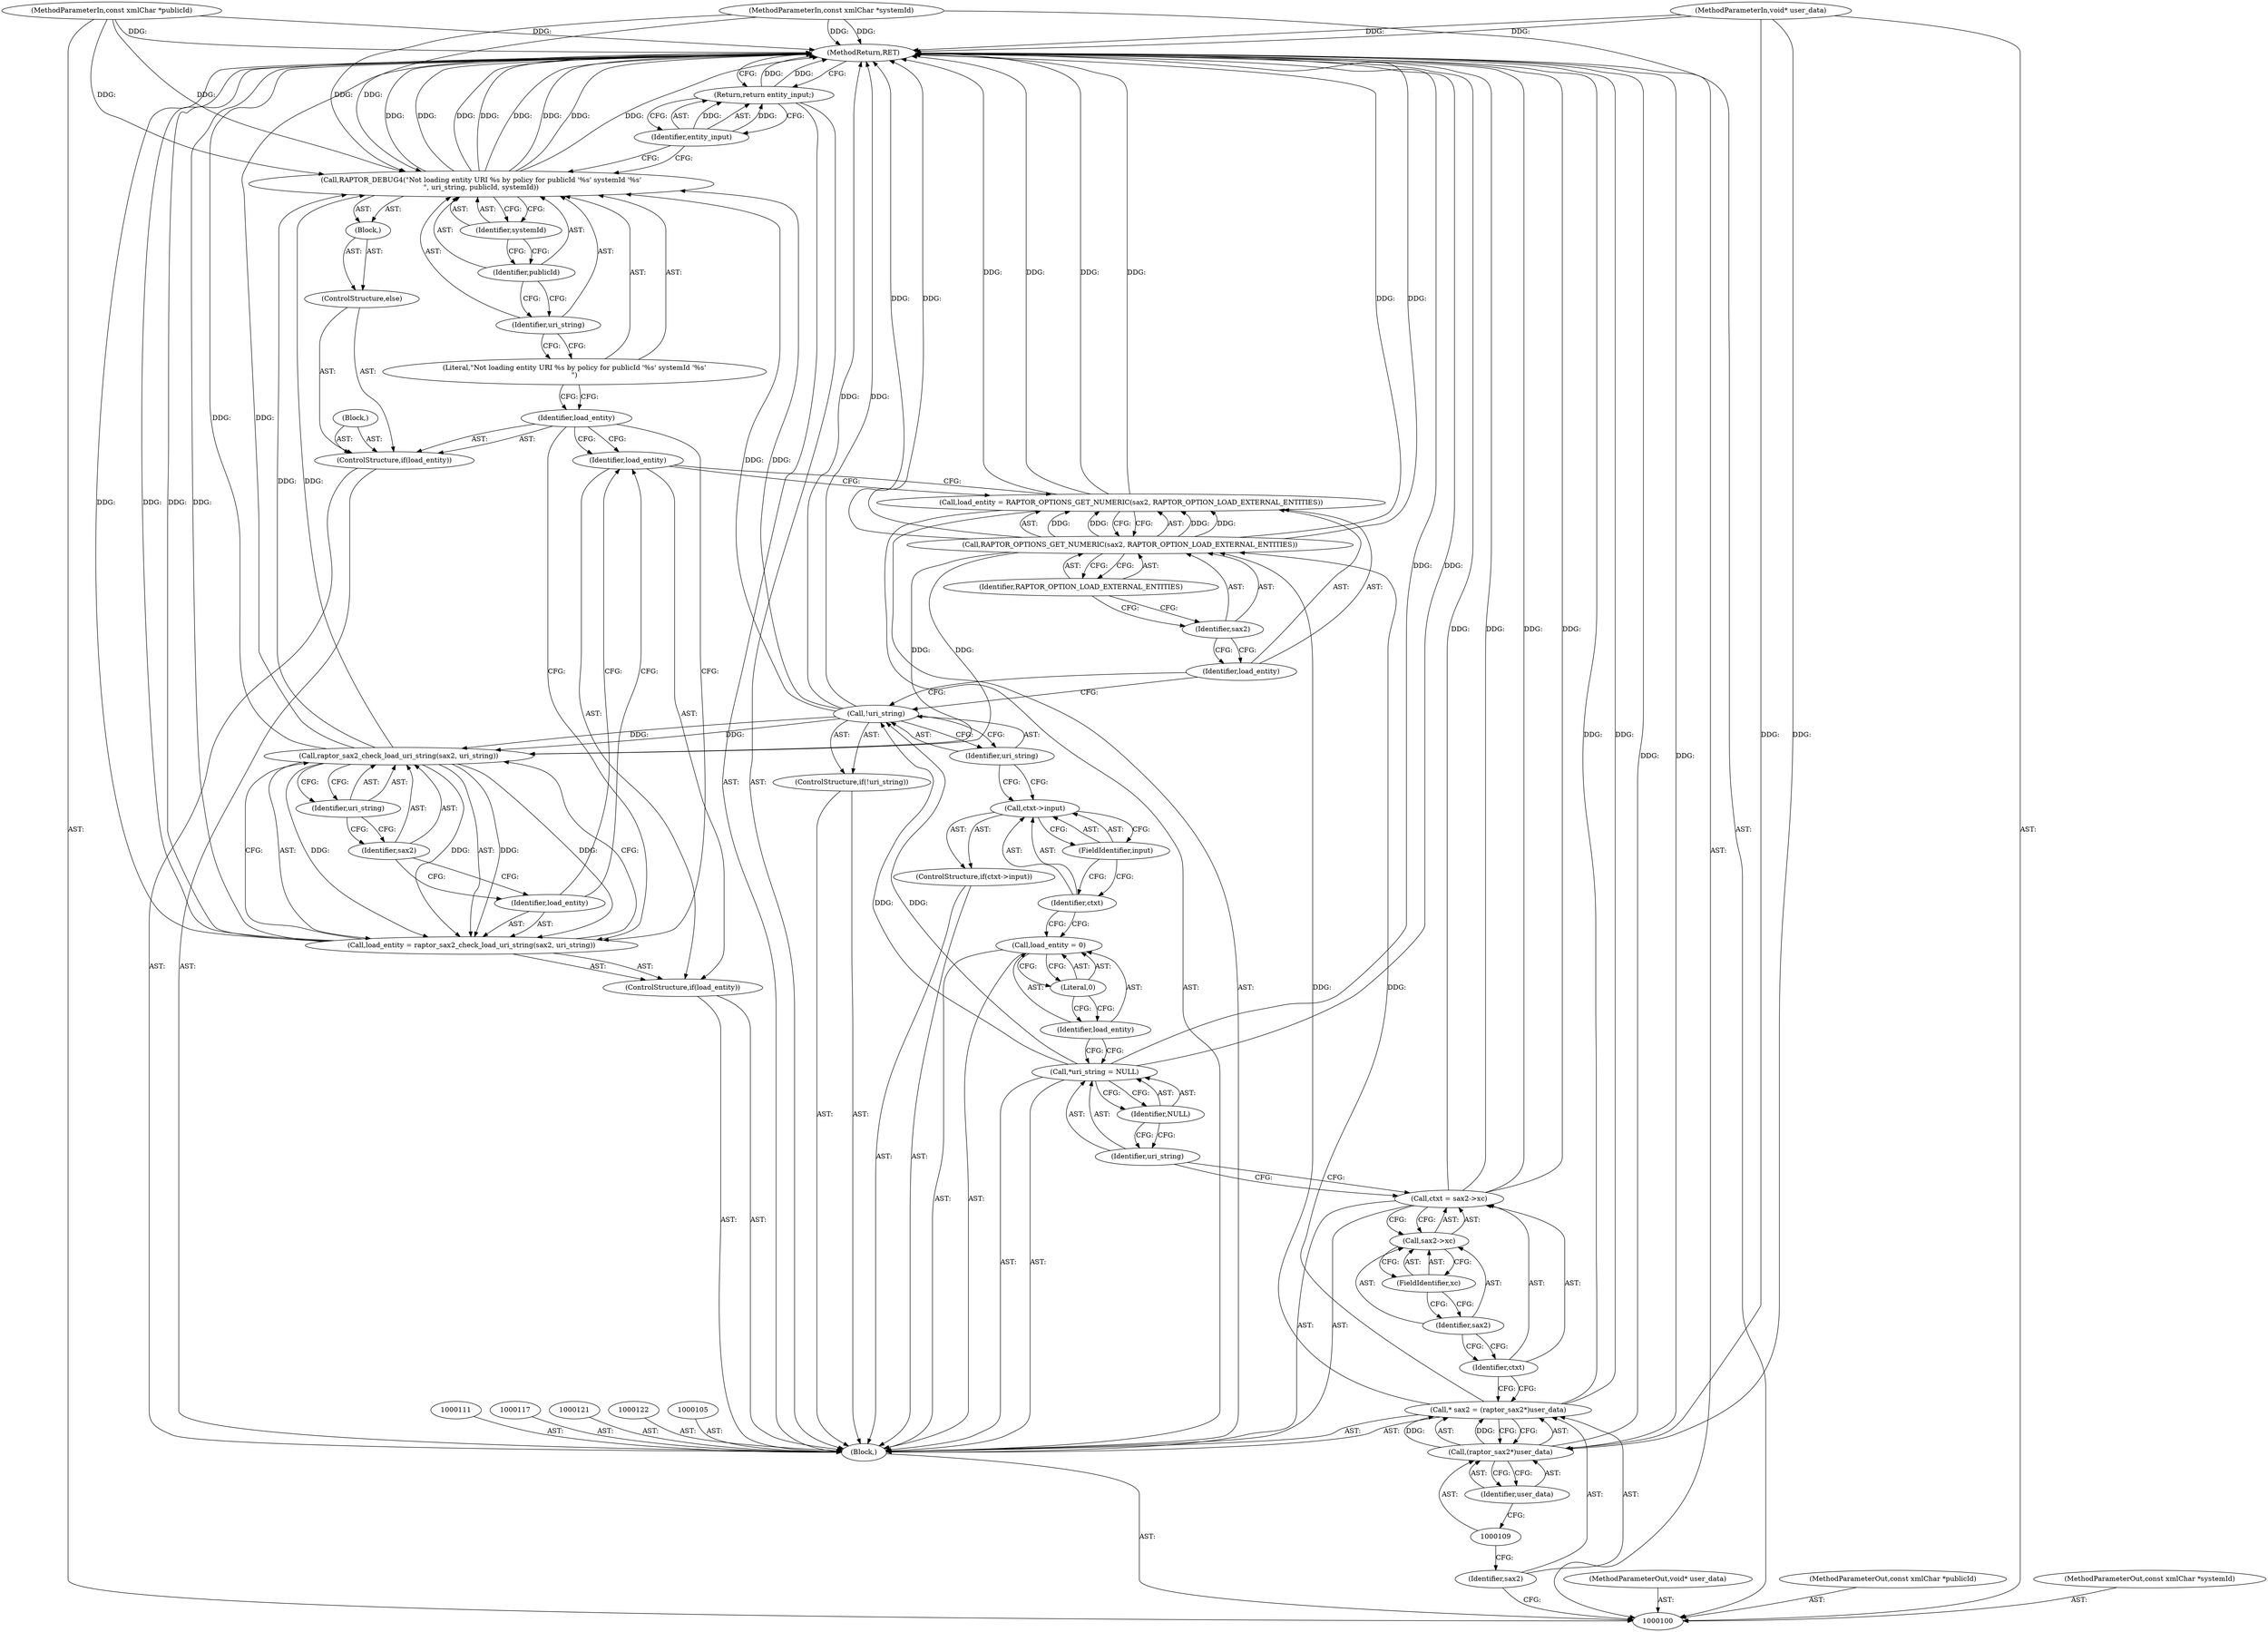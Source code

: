 digraph "0_raptor_a676f235309a59d4aa78eeffd2574ae5d341fcb0_1" {
"1000157" [label="(MethodReturn,RET)"];
"1000101" [label="(MethodParameterIn,void* user_data)"];
"1000205" [label="(MethodParameterOut,void* user_data)"];
"1000129" [label="(FieldIdentifier,input)"];
"1000126" [label="(ControlStructure,if(ctxt->input))"];
"1000127" [label="(Call,ctxt->input)"];
"1000128" [label="(Identifier,ctxt)"];
"1000130" [label="(ControlStructure,if(!uri_string))"];
"1000131" [label="(Call,!uri_string)"];
"1000132" [label="(Identifier,uri_string)"];
"1000135" [label="(Call,RAPTOR_OPTIONS_GET_NUMERIC(sax2, RAPTOR_OPTION_LOAD_EXTERNAL_ENTITIES))"];
"1000133" [label="(Call,load_entity = RAPTOR_OPTIONS_GET_NUMERIC(sax2, RAPTOR_OPTION_LOAD_EXTERNAL_ENTITIES))"];
"1000134" [label="(Identifier,load_entity)"];
"1000136" [label="(Identifier,sax2)"];
"1000137" [label="(Identifier,RAPTOR_OPTION_LOAD_EXTERNAL_ENTITIES)"];
"1000138" [label="(ControlStructure,if(load_entity))"];
"1000139" [label="(Identifier,load_entity)"];
"1000142" [label="(Call,raptor_sax2_check_load_uri_string(sax2, uri_string))"];
"1000140" [label="(Call,load_entity = raptor_sax2_check_load_uri_string(sax2, uri_string))"];
"1000141" [label="(Identifier,load_entity)"];
"1000143" [label="(Identifier,sax2)"];
"1000144" [label="(Identifier,uri_string)"];
"1000102" [label="(MethodParameterIn,const xmlChar *publicId)"];
"1000206" [label="(MethodParameterOut,const xmlChar *publicId)"];
"1000103" [label="(MethodParameterIn,const xmlChar *systemId)"];
"1000207" [label="(MethodParameterOut,const xmlChar *systemId)"];
"1000147" [label="(Block,)"];
"1000145" [label="(ControlStructure,if(load_entity))"];
"1000146" [label="(Identifier,load_entity)"];
"1000148" [label="(ControlStructure,else)"];
"1000149" [label="(Block,)"];
"1000153" [label="(Identifier,publicId)"];
"1000154" [label="(Identifier,systemId)"];
"1000151" [label="(Literal,\"Not loading entity URI %s by policy for publicId '%s' systemId '%s'\n\")"];
"1000150" [label="(Call,RAPTOR_DEBUG4(\"Not loading entity URI %s by policy for publicId '%s' systemId '%s'\n\", uri_string, publicId, systemId))"];
"1000152" [label="(Identifier,uri_string)"];
"1000155" [label="(Return,return entity_input;)"];
"1000156" [label="(Identifier,entity_input)"];
"1000104" [label="(Block,)"];
"1000106" [label="(Call,* sax2 = (raptor_sax2*)user_data)"];
"1000107" [label="(Identifier,sax2)"];
"1000108" [label="(Call,(raptor_sax2*)user_data)"];
"1000110" [label="(Identifier,user_data)"];
"1000112" [label="(Call,ctxt = sax2->xc)"];
"1000113" [label="(Identifier,ctxt)"];
"1000114" [label="(Call,sax2->xc)"];
"1000115" [label="(Identifier,sax2)"];
"1000116" [label="(FieldIdentifier,xc)"];
"1000118" [label="(Call,*uri_string = NULL)"];
"1000119" [label="(Identifier,uri_string)"];
"1000120" [label="(Identifier,NULL)"];
"1000125" [label="(Literal,0)"];
"1000123" [label="(Call,load_entity = 0)"];
"1000124" [label="(Identifier,load_entity)"];
"1000157" -> "1000100"  [label="AST: "];
"1000157" -> "1000155"  [label="CFG: "];
"1000155" -> "1000157"  [label="DDG: "];
"1000140" -> "1000157"  [label="DDG: "];
"1000140" -> "1000157"  [label="DDG: "];
"1000106" -> "1000157"  [label="DDG: "];
"1000112" -> "1000157"  [label="DDG: "];
"1000112" -> "1000157"  [label="DDG: "];
"1000150" -> "1000157"  [label="DDG: "];
"1000150" -> "1000157"  [label="DDG: "];
"1000150" -> "1000157"  [label="DDG: "];
"1000150" -> "1000157"  [label="DDG: "];
"1000131" -> "1000157"  [label="DDG: "];
"1000103" -> "1000157"  [label="DDG: "];
"1000133" -> "1000157"  [label="DDG: "];
"1000133" -> "1000157"  [label="DDG: "];
"1000102" -> "1000157"  [label="DDG: "];
"1000101" -> "1000157"  [label="DDG: "];
"1000108" -> "1000157"  [label="DDG: "];
"1000118" -> "1000157"  [label="DDG: "];
"1000142" -> "1000157"  [label="DDG: "];
"1000135" -> "1000157"  [label="DDG: "];
"1000135" -> "1000157"  [label="DDG: "];
"1000101" -> "1000100"  [label="AST: "];
"1000101" -> "1000157"  [label="DDG: "];
"1000101" -> "1000108"  [label="DDG: "];
"1000205" -> "1000100"  [label="AST: "];
"1000129" -> "1000127"  [label="AST: "];
"1000129" -> "1000128"  [label="CFG: "];
"1000127" -> "1000129"  [label="CFG: "];
"1000126" -> "1000104"  [label="AST: "];
"1000127" -> "1000126"  [label="AST: "];
"1000127" -> "1000126"  [label="AST: "];
"1000127" -> "1000129"  [label="CFG: "];
"1000128" -> "1000127"  [label="AST: "];
"1000129" -> "1000127"  [label="AST: "];
"1000132" -> "1000127"  [label="CFG: "];
"1000128" -> "1000127"  [label="AST: "];
"1000128" -> "1000123"  [label="CFG: "];
"1000129" -> "1000128"  [label="CFG: "];
"1000130" -> "1000104"  [label="AST: "];
"1000131" -> "1000130"  [label="AST: "];
"1000131" -> "1000130"  [label="AST: "];
"1000131" -> "1000132"  [label="CFG: "];
"1000132" -> "1000131"  [label="AST: "];
"1000134" -> "1000131"  [label="CFG: "];
"1000131" -> "1000157"  [label="DDG: "];
"1000118" -> "1000131"  [label="DDG: "];
"1000131" -> "1000142"  [label="DDG: "];
"1000131" -> "1000150"  [label="DDG: "];
"1000132" -> "1000131"  [label="AST: "];
"1000132" -> "1000127"  [label="CFG: "];
"1000131" -> "1000132"  [label="CFG: "];
"1000135" -> "1000133"  [label="AST: "];
"1000135" -> "1000137"  [label="CFG: "];
"1000136" -> "1000135"  [label="AST: "];
"1000137" -> "1000135"  [label="AST: "];
"1000133" -> "1000135"  [label="CFG: "];
"1000135" -> "1000157"  [label="DDG: "];
"1000135" -> "1000157"  [label="DDG: "];
"1000135" -> "1000133"  [label="DDG: "];
"1000135" -> "1000133"  [label="DDG: "];
"1000106" -> "1000135"  [label="DDG: "];
"1000135" -> "1000142"  [label="DDG: "];
"1000133" -> "1000104"  [label="AST: "];
"1000133" -> "1000135"  [label="CFG: "];
"1000134" -> "1000133"  [label="AST: "];
"1000135" -> "1000133"  [label="AST: "];
"1000139" -> "1000133"  [label="CFG: "];
"1000133" -> "1000157"  [label="DDG: "];
"1000133" -> "1000157"  [label="DDG: "];
"1000135" -> "1000133"  [label="DDG: "];
"1000135" -> "1000133"  [label="DDG: "];
"1000134" -> "1000133"  [label="AST: "];
"1000134" -> "1000131"  [label="CFG: "];
"1000136" -> "1000134"  [label="CFG: "];
"1000136" -> "1000135"  [label="AST: "];
"1000136" -> "1000134"  [label="CFG: "];
"1000137" -> "1000136"  [label="CFG: "];
"1000137" -> "1000135"  [label="AST: "];
"1000137" -> "1000136"  [label="CFG: "];
"1000135" -> "1000137"  [label="CFG: "];
"1000138" -> "1000104"  [label="AST: "];
"1000139" -> "1000138"  [label="AST: "];
"1000140" -> "1000138"  [label="AST: "];
"1000139" -> "1000138"  [label="AST: "];
"1000139" -> "1000133"  [label="CFG: "];
"1000141" -> "1000139"  [label="CFG: "];
"1000146" -> "1000139"  [label="CFG: "];
"1000142" -> "1000140"  [label="AST: "];
"1000142" -> "1000144"  [label="CFG: "];
"1000143" -> "1000142"  [label="AST: "];
"1000144" -> "1000142"  [label="AST: "];
"1000140" -> "1000142"  [label="CFG: "];
"1000142" -> "1000157"  [label="DDG: "];
"1000142" -> "1000140"  [label="DDG: "];
"1000142" -> "1000140"  [label="DDG: "];
"1000135" -> "1000142"  [label="DDG: "];
"1000131" -> "1000142"  [label="DDG: "];
"1000142" -> "1000150"  [label="DDG: "];
"1000140" -> "1000138"  [label="AST: "];
"1000140" -> "1000142"  [label="CFG: "];
"1000141" -> "1000140"  [label="AST: "];
"1000142" -> "1000140"  [label="AST: "];
"1000146" -> "1000140"  [label="CFG: "];
"1000140" -> "1000157"  [label="DDG: "];
"1000140" -> "1000157"  [label="DDG: "];
"1000142" -> "1000140"  [label="DDG: "];
"1000142" -> "1000140"  [label="DDG: "];
"1000141" -> "1000140"  [label="AST: "];
"1000141" -> "1000139"  [label="CFG: "];
"1000143" -> "1000141"  [label="CFG: "];
"1000143" -> "1000142"  [label="AST: "];
"1000143" -> "1000141"  [label="CFG: "];
"1000144" -> "1000143"  [label="CFG: "];
"1000144" -> "1000142"  [label="AST: "];
"1000144" -> "1000143"  [label="CFG: "];
"1000142" -> "1000144"  [label="CFG: "];
"1000102" -> "1000100"  [label="AST: "];
"1000102" -> "1000157"  [label="DDG: "];
"1000102" -> "1000150"  [label="DDG: "];
"1000206" -> "1000100"  [label="AST: "];
"1000103" -> "1000100"  [label="AST: "];
"1000103" -> "1000157"  [label="DDG: "];
"1000103" -> "1000150"  [label="DDG: "];
"1000207" -> "1000100"  [label="AST: "];
"1000147" -> "1000145"  [label="AST: "];
"1000145" -> "1000104"  [label="AST: "];
"1000146" -> "1000145"  [label="AST: "];
"1000147" -> "1000145"  [label="AST: "];
"1000148" -> "1000145"  [label="AST: "];
"1000146" -> "1000145"  [label="AST: "];
"1000146" -> "1000140"  [label="CFG: "];
"1000146" -> "1000139"  [label="CFG: "];
"1000151" -> "1000146"  [label="CFG: "];
"1000148" -> "1000145"  [label="AST: "];
"1000149" -> "1000148"  [label="AST: "];
"1000149" -> "1000148"  [label="AST: "];
"1000150" -> "1000149"  [label="AST: "];
"1000153" -> "1000150"  [label="AST: "];
"1000153" -> "1000152"  [label="CFG: "];
"1000154" -> "1000153"  [label="CFG: "];
"1000154" -> "1000150"  [label="AST: "];
"1000154" -> "1000153"  [label="CFG: "];
"1000150" -> "1000154"  [label="CFG: "];
"1000151" -> "1000150"  [label="AST: "];
"1000151" -> "1000146"  [label="CFG: "];
"1000152" -> "1000151"  [label="CFG: "];
"1000150" -> "1000149"  [label="AST: "];
"1000150" -> "1000154"  [label="CFG: "];
"1000151" -> "1000150"  [label="AST: "];
"1000152" -> "1000150"  [label="AST: "];
"1000153" -> "1000150"  [label="AST: "];
"1000154" -> "1000150"  [label="AST: "];
"1000156" -> "1000150"  [label="CFG: "];
"1000150" -> "1000157"  [label="DDG: "];
"1000150" -> "1000157"  [label="DDG: "];
"1000150" -> "1000157"  [label="DDG: "];
"1000150" -> "1000157"  [label="DDG: "];
"1000131" -> "1000150"  [label="DDG: "];
"1000142" -> "1000150"  [label="DDG: "];
"1000102" -> "1000150"  [label="DDG: "];
"1000103" -> "1000150"  [label="DDG: "];
"1000152" -> "1000150"  [label="AST: "];
"1000152" -> "1000151"  [label="CFG: "];
"1000153" -> "1000152"  [label="CFG: "];
"1000155" -> "1000104"  [label="AST: "];
"1000155" -> "1000156"  [label="CFG: "];
"1000156" -> "1000155"  [label="AST: "];
"1000157" -> "1000155"  [label="CFG: "];
"1000155" -> "1000157"  [label="DDG: "];
"1000156" -> "1000155"  [label="DDG: "];
"1000156" -> "1000155"  [label="AST: "];
"1000156" -> "1000150"  [label="CFG: "];
"1000155" -> "1000156"  [label="CFG: "];
"1000156" -> "1000155"  [label="DDG: "];
"1000104" -> "1000100"  [label="AST: "];
"1000105" -> "1000104"  [label="AST: "];
"1000106" -> "1000104"  [label="AST: "];
"1000111" -> "1000104"  [label="AST: "];
"1000112" -> "1000104"  [label="AST: "];
"1000117" -> "1000104"  [label="AST: "];
"1000118" -> "1000104"  [label="AST: "];
"1000121" -> "1000104"  [label="AST: "];
"1000122" -> "1000104"  [label="AST: "];
"1000123" -> "1000104"  [label="AST: "];
"1000126" -> "1000104"  [label="AST: "];
"1000130" -> "1000104"  [label="AST: "];
"1000133" -> "1000104"  [label="AST: "];
"1000138" -> "1000104"  [label="AST: "];
"1000145" -> "1000104"  [label="AST: "];
"1000155" -> "1000104"  [label="AST: "];
"1000106" -> "1000104"  [label="AST: "];
"1000106" -> "1000108"  [label="CFG: "];
"1000107" -> "1000106"  [label="AST: "];
"1000108" -> "1000106"  [label="AST: "];
"1000113" -> "1000106"  [label="CFG: "];
"1000106" -> "1000157"  [label="DDG: "];
"1000108" -> "1000106"  [label="DDG: "];
"1000106" -> "1000135"  [label="DDG: "];
"1000107" -> "1000106"  [label="AST: "];
"1000107" -> "1000100"  [label="CFG: "];
"1000109" -> "1000107"  [label="CFG: "];
"1000108" -> "1000106"  [label="AST: "];
"1000108" -> "1000110"  [label="CFG: "];
"1000109" -> "1000108"  [label="AST: "];
"1000110" -> "1000108"  [label="AST: "];
"1000106" -> "1000108"  [label="CFG: "];
"1000108" -> "1000157"  [label="DDG: "];
"1000108" -> "1000106"  [label="DDG: "];
"1000101" -> "1000108"  [label="DDG: "];
"1000110" -> "1000108"  [label="AST: "];
"1000110" -> "1000109"  [label="CFG: "];
"1000108" -> "1000110"  [label="CFG: "];
"1000112" -> "1000104"  [label="AST: "];
"1000112" -> "1000114"  [label="CFG: "];
"1000113" -> "1000112"  [label="AST: "];
"1000114" -> "1000112"  [label="AST: "];
"1000119" -> "1000112"  [label="CFG: "];
"1000112" -> "1000157"  [label="DDG: "];
"1000112" -> "1000157"  [label="DDG: "];
"1000113" -> "1000112"  [label="AST: "];
"1000113" -> "1000106"  [label="CFG: "];
"1000115" -> "1000113"  [label="CFG: "];
"1000114" -> "1000112"  [label="AST: "];
"1000114" -> "1000116"  [label="CFG: "];
"1000115" -> "1000114"  [label="AST: "];
"1000116" -> "1000114"  [label="AST: "];
"1000112" -> "1000114"  [label="CFG: "];
"1000115" -> "1000114"  [label="AST: "];
"1000115" -> "1000113"  [label="CFG: "];
"1000116" -> "1000115"  [label="CFG: "];
"1000116" -> "1000114"  [label="AST: "];
"1000116" -> "1000115"  [label="CFG: "];
"1000114" -> "1000116"  [label="CFG: "];
"1000118" -> "1000104"  [label="AST: "];
"1000118" -> "1000120"  [label="CFG: "];
"1000119" -> "1000118"  [label="AST: "];
"1000120" -> "1000118"  [label="AST: "];
"1000124" -> "1000118"  [label="CFG: "];
"1000118" -> "1000157"  [label="DDG: "];
"1000118" -> "1000131"  [label="DDG: "];
"1000119" -> "1000118"  [label="AST: "];
"1000119" -> "1000112"  [label="CFG: "];
"1000120" -> "1000119"  [label="CFG: "];
"1000120" -> "1000118"  [label="AST: "];
"1000120" -> "1000119"  [label="CFG: "];
"1000118" -> "1000120"  [label="CFG: "];
"1000125" -> "1000123"  [label="AST: "];
"1000125" -> "1000124"  [label="CFG: "];
"1000123" -> "1000125"  [label="CFG: "];
"1000123" -> "1000104"  [label="AST: "];
"1000123" -> "1000125"  [label="CFG: "];
"1000124" -> "1000123"  [label="AST: "];
"1000125" -> "1000123"  [label="AST: "];
"1000128" -> "1000123"  [label="CFG: "];
"1000124" -> "1000123"  [label="AST: "];
"1000124" -> "1000118"  [label="CFG: "];
"1000125" -> "1000124"  [label="CFG: "];
}
